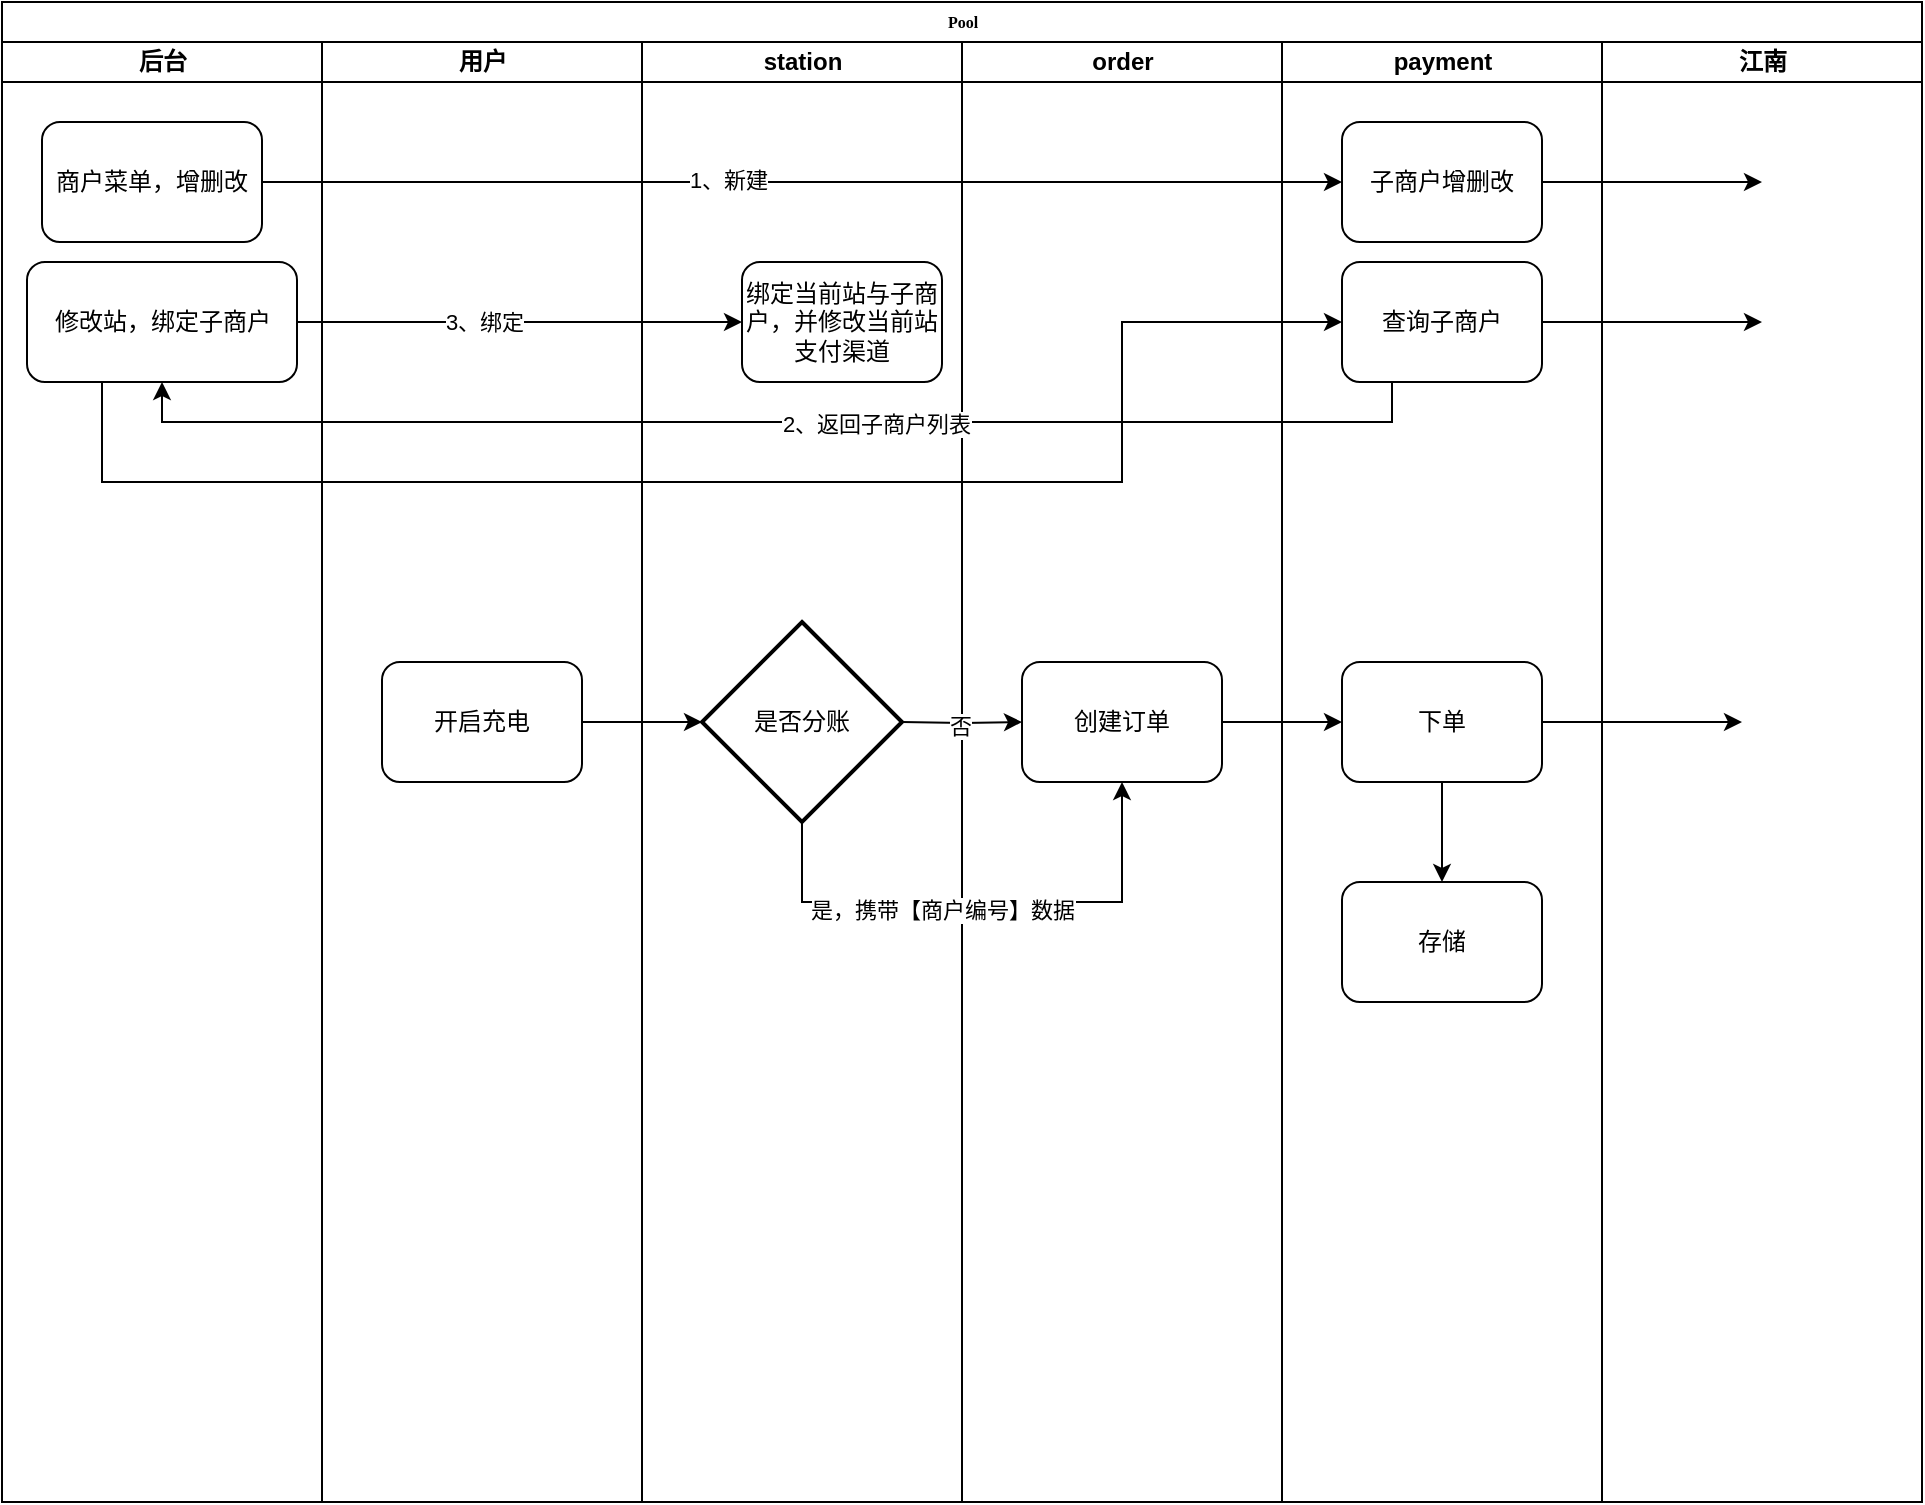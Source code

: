 <mxfile version="22.1.7" type="github">
  <diagram name="Page-1" id="74e2e168-ea6b-b213-b513-2b3c1d86103e">
    <mxGraphModel dx="1397" dy="790" grid="1" gridSize="10" guides="1" tooltips="1" connect="1" arrows="1" fold="1" page="1" pageScale="1" pageWidth="1100" pageHeight="850" background="none" math="0" shadow="0">
      <root>
        <mxCell id="0" />
        <mxCell id="1" parent="0" />
        <mxCell id="77e6c97f196da883-1" value="Pool" style="swimlane;html=1;childLayout=stackLayout;startSize=20;rounded=0;shadow=0;labelBackgroundColor=none;strokeWidth=1;fontFamily=Verdana;fontSize=8;align=center;direction=east;" parent="1" vertex="1">
          <mxGeometry x="90" y="50" width="960" height="750" as="geometry">
            <mxRectangle x="70" y="40" width="60" height="20" as="alternateBounds" />
          </mxGeometry>
        </mxCell>
        <mxCell id="77e6c97f196da883-6" value="后台" style="swimlane;html=1;startSize=20;" parent="77e6c97f196da883-1" vertex="1">
          <mxGeometry y="20" width="160" height="730" as="geometry" />
        </mxCell>
        <mxCell id="gH4Ed_tUDKJyHbOOPsyl-74" value="&lt;p style=&quot;line-height: 120%; font-size: 12px;&quot;&gt;商户菜单，增删改&lt;/p&gt;" style="rounded=1;whiteSpace=wrap;html=1;shadow=0;labelBackgroundColor=none;strokeWidth=1;fontFamily=Verdana;fontSize=8;align=center;" vertex="1" parent="77e6c97f196da883-6">
          <mxGeometry x="20" y="40" width="110" height="60" as="geometry" />
        </mxCell>
        <mxCell id="gH4Ed_tUDKJyHbOOPsyl-77" value="&lt;p style=&quot;line-height: 120%; font-size: 12px;&quot;&gt;修改站，绑定子商户&lt;/p&gt;" style="rounded=1;whiteSpace=wrap;html=1;shadow=0;labelBackgroundColor=none;strokeWidth=1;fontFamily=Verdana;fontSize=8;align=center;" vertex="1" parent="77e6c97f196da883-6">
          <mxGeometry x="12.5" y="110" width="135" height="60" as="geometry" />
        </mxCell>
        <mxCell id="77e6c97f196da883-7" value="用户" style="swimlane;html=1;startSize=20;" parent="77e6c97f196da883-1" vertex="1">
          <mxGeometry x="160" y="20" width="160" height="730" as="geometry" />
        </mxCell>
        <mxCell id="gH4Ed_tUDKJyHbOOPsyl-92" value="&lt;p style=&quot;line-height: 120%; font-size: 12px;&quot;&gt;开启充电&lt;/p&gt;" style="rounded=1;whiteSpace=wrap;html=1;shadow=0;labelBackgroundColor=none;strokeWidth=1;fontFamily=Verdana;fontSize=8;align=center;" vertex="1" parent="77e6c97f196da883-7">
          <mxGeometry x="30" y="310" width="100" height="60" as="geometry" />
        </mxCell>
        <mxCell id="77e6c97f196da883-2" value="station" style="swimlane;html=1;startSize=20;" parent="77e6c97f196da883-1" vertex="1">
          <mxGeometry x="320" y="20" width="160" height="730" as="geometry">
            <mxRectangle y="20" width="40" height="730" as="alternateBounds" />
          </mxGeometry>
        </mxCell>
        <mxCell id="gH4Ed_tUDKJyHbOOPsyl-81" value="&lt;p style=&quot;line-height: 120%; font-size: 12px;&quot;&gt;绑定当前站与子商户，并修改当前站支付渠道&lt;/p&gt;" style="rounded=1;whiteSpace=wrap;html=1;shadow=0;labelBackgroundColor=none;strokeWidth=1;fontFamily=Verdana;fontSize=8;align=center;" vertex="1" parent="77e6c97f196da883-2">
          <mxGeometry x="50" y="110" width="100" height="60" as="geometry" />
        </mxCell>
        <mxCell id="gH4Ed_tUDKJyHbOOPsyl-98" value="是否分账" style="strokeWidth=2;html=1;shape=mxgraph.flowchart.decision;whiteSpace=wrap;" vertex="1" parent="77e6c97f196da883-2">
          <mxGeometry x="30" y="290" width="100" height="100" as="geometry" />
        </mxCell>
        <mxCell id="77e6c97f196da883-3" value="order" style="swimlane;html=1;startSize=20;" parent="77e6c97f196da883-1" vertex="1">
          <mxGeometry x="480" y="20" width="160" height="730" as="geometry" />
        </mxCell>
        <mxCell id="gH4Ed_tUDKJyHbOOPsyl-96" value="&lt;p style=&quot;line-height: 120%; font-size: 12px;&quot;&gt;创建订单&lt;/p&gt;" style="rounded=1;whiteSpace=wrap;html=1;shadow=0;labelBackgroundColor=none;strokeWidth=1;fontFamily=Verdana;fontSize=8;align=center;" vertex="1" parent="77e6c97f196da883-3">
          <mxGeometry x="30" y="310" width="100" height="60" as="geometry" />
        </mxCell>
        <mxCell id="gH4Ed_tUDKJyHbOOPsyl-85" style="edgeStyle=orthogonalEdgeStyle;rounded=0;orthogonalLoop=1;jettySize=auto;html=1;exitX=0.25;exitY=1;exitDx=0;exitDy=0;" edge="1" parent="77e6c97f196da883-3" source="gH4Ed_tUDKJyHbOOPsyl-78" target="gH4Ed_tUDKJyHbOOPsyl-77">
          <mxGeometry relative="1" as="geometry">
            <mxPoint x="-340" y="200" as="targetPoint" />
            <Array as="points">
              <mxPoint x="215" y="190" />
              <mxPoint x="-400" y="190" />
            </Array>
          </mxGeometry>
        </mxCell>
        <mxCell id="gH4Ed_tUDKJyHbOOPsyl-86" value="2、返回子商户列表" style="edgeLabel;html=1;align=center;verticalAlign=middle;resizable=0;points=[];" vertex="1" connectable="0" parent="gH4Ed_tUDKJyHbOOPsyl-85">
          <mxGeometry x="-0.15" y="1" relative="1" as="geometry">
            <mxPoint as="offset" />
          </mxGeometry>
        </mxCell>
        <mxCell id="77e6c97f196da883-4" value="payment" style="swimlane;html=1;startSize=20;" parent="77e6c97f196da883-1" vertex="1">
          <mxGeometry x="640" y="20" width="160" height="730" as="geometry" />
        </mxCell>
        <mxCell id="gH4Ed_tUDKJyHbOOPsyl-76" style="edgeStyle=orthogonalEdgeStyle;rounded=0;orthogonalLoop=1;jettySize=auto;html=1;" edge="1" parent="77e6c97f196da883-4" source="gH4Ed_tUDKJyHbOOPsyl-6">
          <mxGeometry relative="1" as="geometry">
            <mxPoint x="240" y="70" as="targetPoint" />
          </mxGeometry>
        </mxCell>
        <mxCell id="gH4Ed_tUDKJyHbOOPsyl-6" value="&lt;p style=&quot;line-height: 120%; font-size: 12px;&quot;&gt;子商户增删改&lt;/p&gt;" style="rounded=1;whiteSpace=wrap;html=1;shadow=0;labelBackgroundColor=none;strokeWidth=1;fontFamily=Verdana;fontSize=8;align=center;" vertex="1" parent="77e6c97f196da883-4">
          <mxGeometry x="30" y="40" width="100" height="60" as="geometry" />
        </mxCell>
        <mxCell id="gH4Ed_tUDKJyHbOOPsyl-80" style="edgeStyle=orthogonalEdgeStyle;rounded=0;orthogonalLoop=1;jettySize=auto;html=1;" edge="1" parent="77e6c97f196da883-4" source="gH4Ed_tUDKJyHbOOPsyl-78">
          <mxGeometry relative="1" as="geometry">
            <mxPoint x="240" y="140" as="targetPoint" />
          </mxGeometry>
        </mxCell>
        <mxCell id="gH4Ed_tUDKJyHbOOPsyl-78" value="&lt;p style=&quot;line-height: 120%; font-size: 12px;&quot;&gt;查询子商户&lt;/p&gt;" style="rounded=1;whiteSpace=wrap;html=1;shadow=0;labelBackgroundColor=none;strokeWidth=1;fontFamily=Verdana;fontSize=8;align=center;" vertex="1" parent="77e6c97f196da883-4">
          <mxGeometry x="30" y="110" width="100" height="60" as="geometry" />
        </mxCell>
        <mxCell id="gH4Ed_tUDKJyHbOOPsyl-109" style="edgeStyle=orthogonalEdgeStyle;rounded=0;orthogonalLoop=1;jettySize=auto;html=1;" edge="1" parent="77e6c97f196da883-4" source="gH4Ed_tUDKJyHbOOPsyl-107">
          <mxGeometry relative="1" as="geometry">
            <mxPoint x="230" y="340" as="targetPoint" />
          </mxGeometry>
        </mxCell>
        <mxCell id="gH4Ed_tUDKJyHbOOPsyl-110" style="edgeStyle=orthogonalEdgeStyle;rounded=0;orthogonalLoop=1;jettySize=auto;html=1;" edge="1" parent="77e6c97f196da883-4" source="gH4Ed_tUDKJyHbOOPsyl-107">
          <mxGeometry relative="1" as="geometry">
            <mxPoint x="80" y="420" as="targetPoint" />
          </mxGeometry>
        </mxCell>
        <mxCell id="gH4Ed_tUDKJyHbOOPsyl-107" value="&lt;p style=&quot;line-height: 120%; font-size: 12px;&quot;&gt;下单&lt;/p&gt;" style="rounded=1;whiteSpace=wrap;html=1;shadow=0;labelBackgroundColor=none;strokeWidth=1;fontFamily=Verdana;fontSize=8;align=center;" vertex="1" parent="77e6c97f196da883-4">
          <mxGeometry x="30" y="310" width="100" height="60" as="geometry" />
        </mxCell>
        <mxCell id="gH4Ed_tUDKJyHbOOPsyl-111" value="&lt;p style=&quot;line-height: 120%; font-size: 12px;&quot;&gt;存储&lt;/p&gt;" style="rounded=1;whiteSpace=wrap;html=1;shadow=0;labelBackgroundColor=none;strokeWidth=1;fontFamily=Verdana;fontSize=8;align=center;" vertex="1" parent="77e6c97f196da883-4">
          <mxGeometry x="30" y="420" width="100" height="60" as="geometry" />
        </mxCell>
        <mxCell id="77e6c97f196da883-5" value="江南" style="swimlane;html=1;startSize=20;" parent="77e6c97f196da883-1" vertex="1">
          <mxGeometry x="800" y="20" width="160" height="730" as="geometry" />
        </mxCell>
        <mxCell id="gH4Ed_tUDKJyHbOOPsyl-75" style="edgeStyle=orthogonalEdgeStyle;rounded=0;orthogonalLoop=1;jettySize=auto;html=1;" edge="1" parent="77e6c97f196da883-1" source="gH4Ed_tUDKJyHbOOPsyl-74" target="gH4Ed_tUDKJyHbOOPsyl-6">
          <mxGeometry relative="1" as="geometry" />
        </mxCell>
        <mxCell id="gH4Ed_tUDKJyHbOOPsyl-87" value="1、新建" style="edgeLabel;html=1;align=center;verticalAlign=middle;resizable=0;points=[];" vertex="1" connectable="0" parent="gH4Ed_tUDKJyHbOOPsyl-75">
          <mxGeometry x="-0.139" y="1" relative="1" as="geometry">
            <mxPoint as="offset" />
          </mxGeometry>
        </mxCell>
        <mxCell id="gH4Ed_tUDKJyHbOOPsyl-82" style="edgeStyle=orthogonalEdgeStyle;rounded=0;orthogonalLoop=1;jettySize=auto;html=1;" edge="1" parent="77e6c97f196da883-1" source="gH4Ed_tUDKJyHbOOPsyl-77" target="gH4Ed_tUDKJyHbOOPsyl-81">
          <mxGeometry relative="1" as="geometry" />
        </mxCell>
        <mxCell id="gH4Ed_tUDKJyHbOOPsyl-91" value="3、绑定" style="edgeLabel;html=1;align=center;verticalAlign=middle;resizable=0;points=[];" vertex="1" connectable="0" parent="gH4Ed_tUDKJyHbOOPsyl-82">
          <mxGeometry x="-0.16" relative="1" as="geometry">
            <mxPoint as="offset" />
          </mxGeometry>
        </mxCell>
        <mxCell id="gH4Ed_tUDKJyHbOOPsyl-83" style="edgeStyle=orthogonalEdgeStyle;rounded=0;orthogonalLoop=1;jettySize=auto;html=1;" edge="1" parent="77e6c97f196da883-1" source="gH4Ed_tUDKJyHbOOPsyl-77" target="gH4Ed_tUDKJyHbOOPsyl-78">
          <mxGeometry relative="1" as="geometry">
            <mxPoint x="80" y="290" as="targetPoint" />
            <Array as="points">
              <mxPoint x="50" y="240" />
              <mxPoint x="560" y="240" />
            </Array>
          </mxGeometry>
        </mxCell>
        <mxCell id="gH4Ed_tUDKJyHbOOPsyl-94" style="edgeStyle=orthogonalEdgeStyle;rounded=0;orthogonalLoop=1;jettySize=auto;html=1;" edge="1" parent="77e6c97f196da883-1" source="gH4Ed_tUDKJyHbOOPsyl-92" target="gH4Ed_tUDKJyHbOOPsyl-98">
          <mxGeometry relative="1" as="geometry">
            <mxPoint x="350.0" y="360" as="targetPoint" />
          </mxGeometry>
        </mxCell>
        <mxCell id="gH4Ed_tUDKJyHbOOPsyl-97" style="edgeStyle=orthogonalEdgeStyle;rounded=0;orthogonalLoop=1;jettySize=auto;html=1;" edge="1" parent="77e6c97f196da883-1" target="gH4Ed_tUDKJyHbOOPsyl-96">
          <mxGeometry relative="1" as="geometry">
            <mxPoint x="450.0" y="360" as="sourcePoint" />
          </mxGeometry>
        </mxCell>
        <mxCell id="gH4Ed_tUDKJyHbOOPsyl-105" value="否" style="edgeLabel;html=1;align=center;verticalAlign=middle;resizable=0;points=[];" vertex="1" connectable="0" parent="gH4Ed_tUDKJyHbOOPsyl-97">
          <mxGeometry x="-0.057" y="-1" relative="1" as="geometry">
            <mxPoint as="offset" />
          </mxGeometry>
        </mxCell>
        <mxCell id="gH4Ed_tUDKJyHbOOPsyl-101" style="edgeStyle=orthogonalEdgeStyle;rounded=0;orthogonalLoop=1;jettySize=auto;html=1;" edge="1" parent="77e6c97f196da883-1" source="gH4Ed_tUDKJyHbOOPsyl-98" target="gH4Ed_tUDKJyHbOOPsyl-96">
          <mxGeometry relative="1" as="geometry">
            <mxPoint x="400" y="480" as="targetPoint" />
            <Array as="points">
              <mxPoint x="400" y="450" />
              <mxPoint x="560" y="450" />
            </Array>
          </mxGeometry>
        </mxCell>
        <mxCell id="gH4Ed_tUDKJyHbOOPsyl-102" value="是，携带【商户编号】数据" style="edgeLabel;html=1;align=center;verticalAlign=middle;resizable=0;points=[];" vertex="1" connectable="0" parent="gH4Ed_tUDKJyHbOOPsyl-101">
          <mxGeometry x="-0.153" y="-4" relative="1" as="geometry">
            <mxPoint as="offset" />
          </mxGeometry>
        </mxCell>
        <mxCell id="gH4Ed_tUDKJyHbOOPsyl-108" style="edgeStyle=orthogonalEdgeStyle;rounded=0;orthogonalLoop=1;jettySize=auto;html=1;" edge="1" parent="77e6c97f196da883-1" source="gH4Ed_tUDKJyHbOOPsyl-96" target="gH4Ed_tUDKJyHbOOPsyl-107">
          <mxGeometry relative="1" as="geometry" />
        </mxCell>
      </root>
    </mxGraphModel>
  </diagram>
</mxfile>
